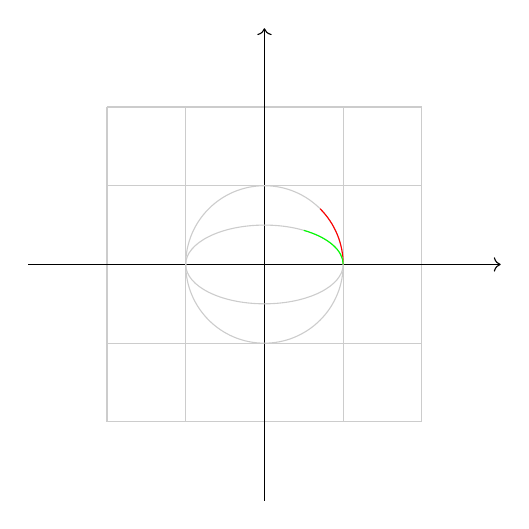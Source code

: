 \begin{tikzpicture}
\draw[step=1,color=gray!40] (-2,-2) grid (2,2);
\draw[->] (-3,0) -- (3,0);
\draw[->] (0,-3) -- (0,3);
\draw[color=gray!40] (0,0) circle (1); %
\draw[color=red] (1,0) arc (0:45:1);
\draw[color=gray!40] (0,0) ellipse (1 and 0.5);
\draw[color=green] (1,0) arc (0:60:1 and 0.5);
\end{tikzpicture}